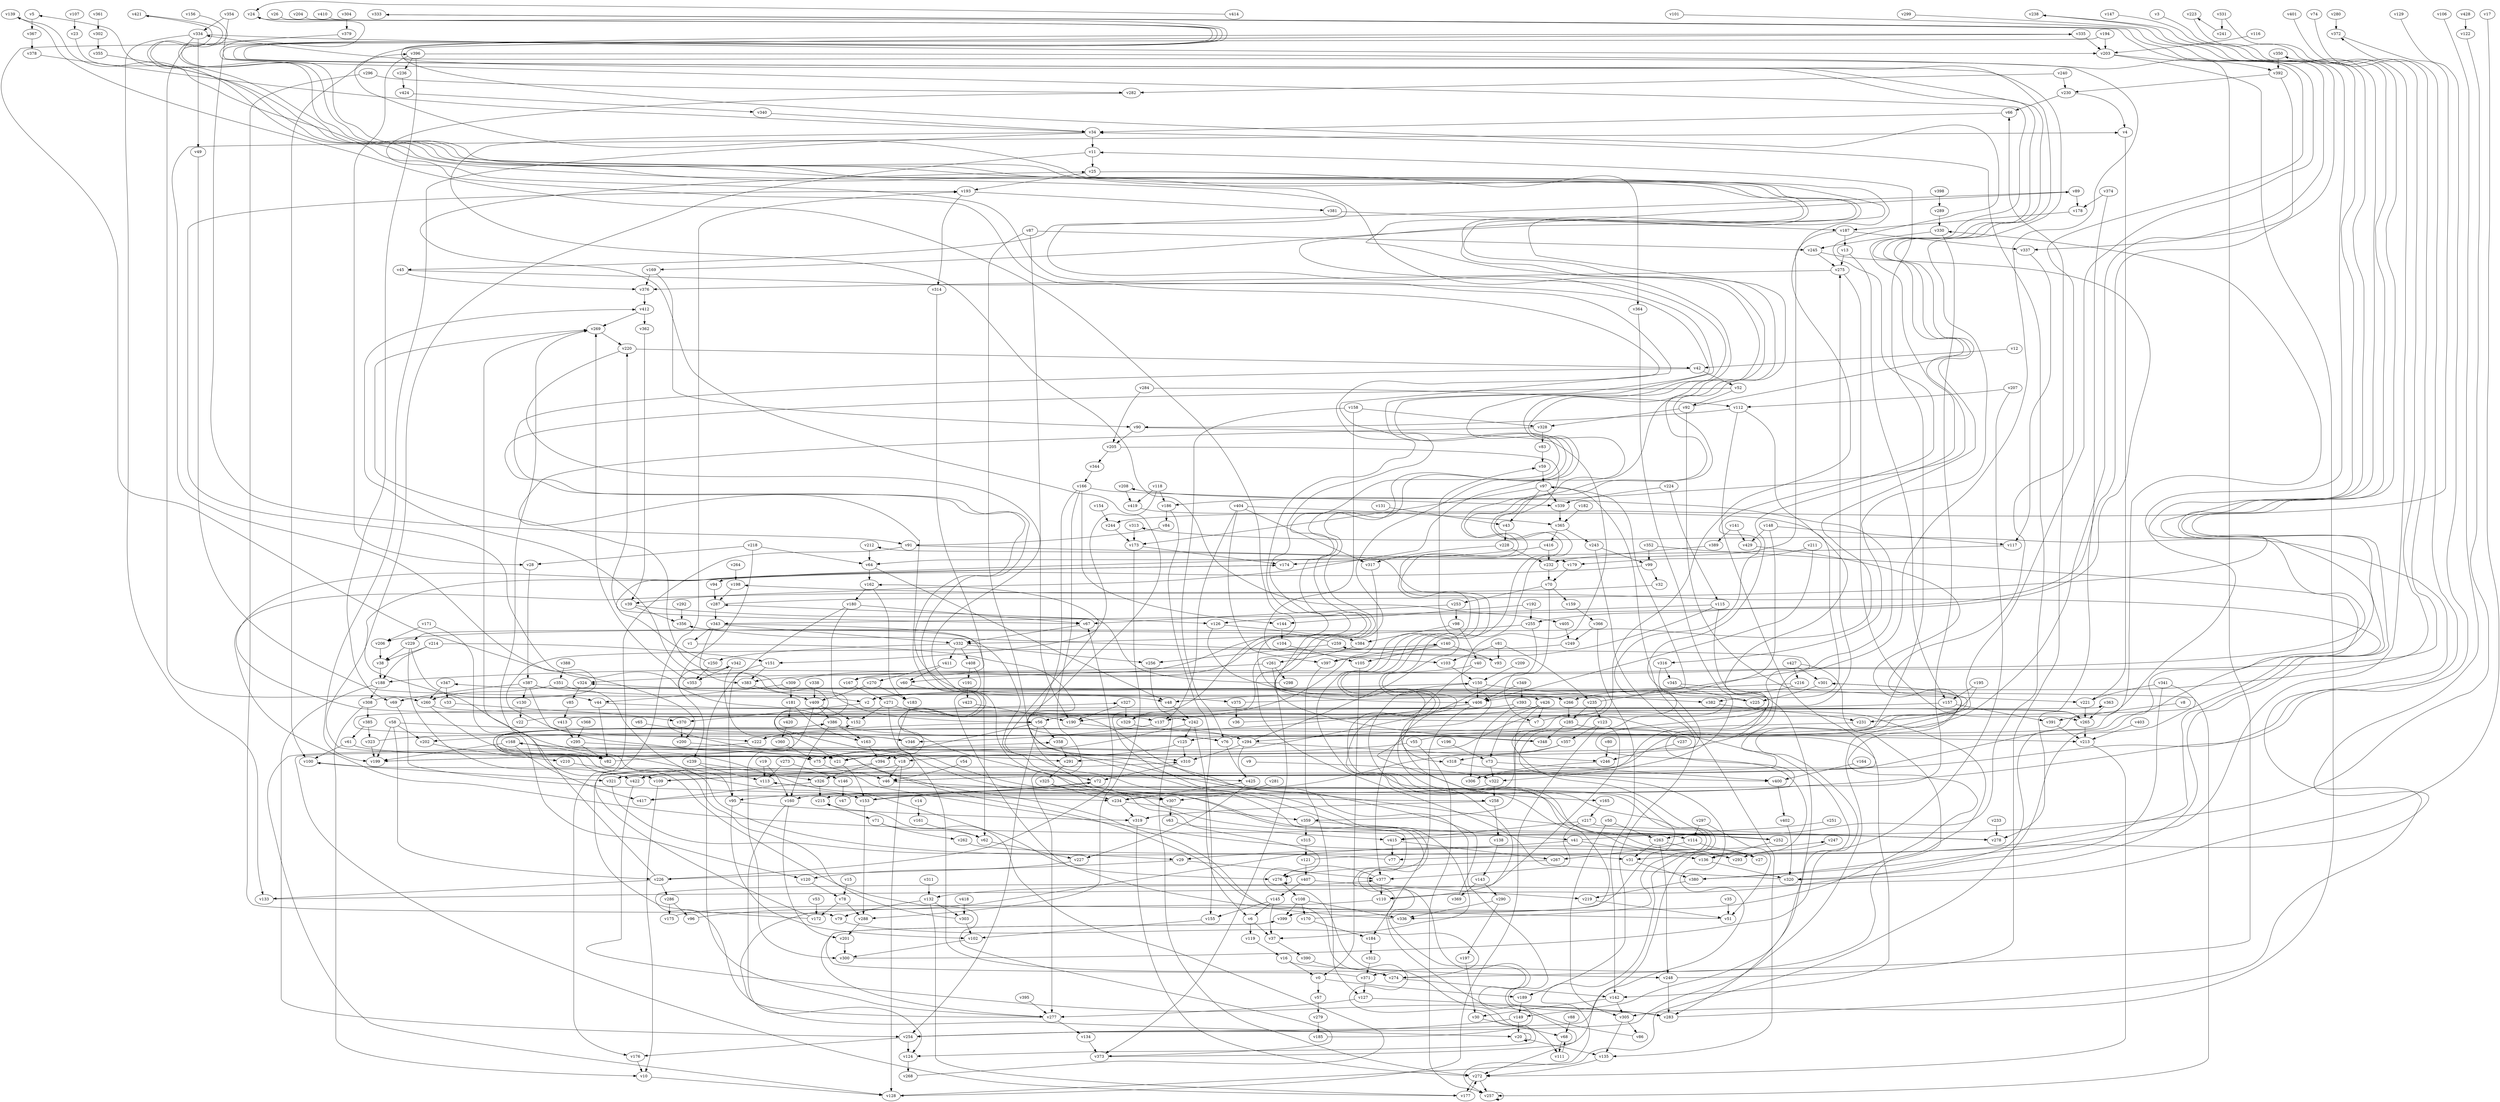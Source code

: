 // Benchmark game 639 - 430 vertices
// time_bound: 59
// targets: v9
digraph G {
    v0 [name="v0", player=1];
    v1 [name="v1", player=1];
    v2 [name="v2", player=1];
    v3 [name="v3", player=1];
    v4 [name="v4", player=0];
    v5 [name="v5", player=1];
    v6 [name="v6", player=0];
    v7 [name="v7", player=0];
    v8 [name="v8", player=0];
    v9 [name="v9", player=1, target=1];
    v10 [name="v10", player=1];
    v11 [name="v11", player=0];
    v12 [name="v12", player=1];
    v13 [name="v13", player=0];
    v14 [name="v14", player=0];
    v15 [name="v15", player=1];
    v16 [name="v16", player=1];
    v17 [name="v17", player=1];
    v18 [name="v18", player=0];
    v19 [name="v19", player=1];
    v20 [name="v20", player=0];
    v21 [name="v21", player=1];
    v22 [name="v22", player=1];
    v23 [name="v23", player=1];
    v24 [name="v24", player=1];
    v25 [name="v25", player=0];
    v26 [name="v26", player=0];
    v27 [name="v27", player=1];
    v28 [name="v28", player=0];
    v29 [name="v29", player=0];
    v30 [name="v30", player=0];
    v31 [name="v31", player=0];
    v32 [name="v32", player=0];
    v33 [name="v33", player=1];
    v34 [name="v34", player=1];
    v35 [name="v35", player=1];
    v36 [name="v36", player=1];
    v37 [name="v37", player=0];
    v38 [name="v38", player=0];
    v39 [name="v39", player=0];
    v40 [name="v40", player=1];
    v41 [name="v41", player=1];
    v42 [name="v42", player=0];
    v43 [name="v43", player=1];
    v44 [name="v44", player=1];
    v45 [name="v45", player=0];
    v46 [name="v46", player=0];
    v47 [name="v47", player=0];
    v48 [name="v48", player=0];
    v49 [name="v49", player=1];
    v50 [name="v50", player=0];
    v51 [name="v51", player=0];
    v52 [name="v52", player=0];
    v53 [name="v53", player=1];
    v54 [name="v54", player=1];
    v55 [name="v55", player=0];
    v56 [name="v56", player=1];
    v57 [name="v57", player=1];
    v58 [name="v58", player=0];
    v59 [name="v59", player=1];
    v60 [name="v60", player=1];
    v61 [name="v61", player=0];
    v62 [name="v62", player=1];
    v63 [name="v63", player=0];
    v64 [name="v64", player=1];
    v65 [name="v65", player=1];
    v66 [name="v66", player=0];
    v67 [name="v67", player=1];
    v68 [name="v68", player=0];
    v69 [name="v69", player=0];
    v70 [name="v70", player=0];
    v71 [name="v71", player=1];
    v72 [name="v72", player=1];
    v73 [name="v73", player=1];
    v74 [name="v74", player=1];
    v75 [name="v75", player=1];
    v76 [name="v76", player=0];
    v77 [name="v77", player=0];
    v78 [name="v78", player=1];
    v79 [name="v79", player=1];
    v80 [name="v80", player=1];
    v81 [name="v81", player=0];
    v82 [name="v82", player=1];
    v83 [name="v83", player=1];
    v84 [name="v84", player=1];
    v85 [name="v85", player=1];
    v86 [name="v86", player=1];
    v87 [name="v87", player=1];
    v88 [name="v88", player=1];
    v89 [name="v89", player=1];
    v90 [name="v90", player=0];
    v91 [name="v91", player=1];
    v92 [name="v92", player=0];
    v93 [name="v93", player=0];
    v94 [name="v94", player=1];
    v95 [name="v95", player=1];
    v96 [name="v96", player=0];
    v97 [name="v97", player=0];
    v98 [name="v98", player=0];
    v99 [name="v99", player=1];
    v100 [name="v100", player=0];
    v101 [name="v101", player=0];
    v102 [name="v102", player=1];
    v103 [name="v103", player=0];
    v104 [name="v104", player=1];
    v105 [name="v105", player=0];
    v106 [name="v106", player=1];
    v107 [name="v107", player=0];
    v108 [name="v108", player=0];
    v109 [name="v109", player=1];
    v110 [name="v110", player=0];
    v111 [name="v111", player=1];
    v112 [name="v112", player=0];
    v113 [name="v113", player=0];
    v114 [name="v114", player=1];
    v115 [name="v115", player=1];
    v116 [name="v116", player=0];
    v117 [name="v117", player=1];
    v118 [name="v118", player=1];
    v119 [name="v119", player=1];
    v120 [name="v120", player=0];
    v121 [name="v121", player=0];
    v122 [name="v122", player=0];
    v123 [name="v123", player=1];
    v124 [name="v124", player=0];
    v125 [name="v125", player=0];
    v126 [name="v126", player=1];
    v127 [name="v127", player=1];
    v128 [name="v128", player=0];
    v129 [name="v129", player=0];
    v130 [name="v130", player=1];
    v131 [name="v131", player=1];
    v132 [name="v132", player=0];
    v133 [name="v133", player=1];
    v134 [name="v134", player=0];
    v135 [name="v135", player=1];
    v136 [name="v136", player=1];
    v137 [name="v137", player=0];
    v138 [name="v138", player=1];
    v139 [name="v139", player=1];
    v140 [name="v140", player=0];
    v141 [name="v141", player=0];
    v142 [name="v142", player=0];
    v143 [name="v143", player=1];
    v144 [name="v144", player=0];
    v145 [name="v145", player=0];
    v146 [name="v146", player=0];
    v147 [name="v147", player=1];
    v148 [name="v148", player=0];
    v149 [name="v149", player=1];
    v150 [name="v150", player=1];
    v151 [name="v151", player=1];
    v152 [name="v152", player=1];
    v153 [name="v153", player=1];
    v154 [name="v154", player=0];
    v155 [name="v155", player=0];
    v156 [name="v156", player=0];
    v157 [name="v157", player=1];
    v158 [name="v158", player=0];
    v159 [name="v159", player=0];
    v160 [name="v160", player=0];
    v161 [name="v161", player=1];
    v162 [name="v162", player=0];
    v163 [name="v163", player=1];
    v164 [name="v164", player=1];
    v165 [name="v165", player=0];
    v166 [name="v166", player=1];
    v167 [name="v167", player=1];
    v168 [name="v168", player=1];
    v169 [name="v169", player=0];
    v170 [name="v170", player=0];
    v171 [name="v171", player=1];
    v172 [name="v172", player=0];
    v173 [name="v173", player=1];
    v174 [name="v174", player=0];
    v175 [name="v175", player=1];
    v176 [name="v176", player=0];
    v177 [name="v177", player=1];
    v178 [name="v178", player=1];
    v179 [name="v179", player=0];
    v180 [name="v180", player=1];
    v181 [name="v181", player=0];
    v182 [name="v182", player=0];
    v183 [name="v183", player=1];
    v184 [name="v184", player=1];
    v185 [name="v185", player=1];
    v186 [name="v186", player=0];
    v187 [name="v187", player=0];
    v188 [name="v188", player=1];
    v189 [name="v189", player=0];
    v190 [name="v190", player=0];
    v191 [name="v191", player=1];
    v192 [name="v192", player=0];
    v193 [name="v193", player=1];
    v194 [name="v194", player=0];
    v195 [name="v195", player=0];
    v196 [name="v196", player=0];
    v197 [name="v197", player=0];
    v198 [name="v198", player=1];
    v199 [name="v199", player=1];
    v200 [name="v200", player=0];
    v201 [name="v201", player=1];
    v202 [name="v202", player=1];
    v203 [name="v203", player=1];
    v204 [name="v204", player=1];
    v205 [name="v205", player=0];
    v206 [name="v206", player=1];
    v207 [name="v207", player=0];
    v208 [name="v208", player=1];
    v209 [name="v209", player=0];
    v210 [name="v210", player=0];
    v211 [name="v211", player=1];
    v212 [name="v212", player=0];
    v213 [name="v213", player=1];
    v214 [name="v214", player=0];
    v215 [name="v215", player=0];
    v216 [name="v216", player=1];
    v217 [name="v217", player=1];
    v218 [name="v218", player=1];
    v219 [name="v219", player=1];
    v220 [name="v220", player=0];
    v221 [name="v221", player=0];
    v222 [name="v222", player=0];
    v223 [name="v223", player=0];
    v224 [name="v224", player=0];
    v225 [name="v225", player=0];
    v226 [name="v226", player=0];
    v227 [name="v227", player=0];
    v228 [name="v228", player=0];
    v229 [name="v229", player=0];
    v230 [name="v230", player=1];
    v231 [name="v231", player=0];
    v232 [name="v232", player=1];
    v233 [name="v233", player=1];
    v234 [name="v234", player=0];
    v235 [name="v235", player=1];
    v236 [name="v236", player=1];
    v237 [name="v237", player=1];
    v238 [name="v238", player=1];
    v239 [name="v239", player=0];
    v240 [name="v240", player=0];
    v241 [name="v241", player=0];
    v242 [name="v242", player=0];
    v243 [name="v243", player=1];
    v244 [name="v244", player=0];
    v245 [name="v245", player=1];
    v246 [name="v246", player=0];
    v247 [name="v247", player=0];
    v248 [name="v248", player=1];
    v249 [name="v249", player=0];
    v250 [name="v250", player=1];
    v251 [name="v251", player=0];
    v252 [name="v252", player=1];
    v253 [name="v253", player=0];
    v254 [name="v254", player=0];
    v255 [name="v255", player=0];
    v256 [name="v256", player=0];
    v257 [name="v257", player=0];
    v258 [name="v258", player=1];
    v259 [name="v259", player=0];
    v260 [name="v260", player=1];
    v261 [name="v261", player=1];
    v262 [name="v262", player=0];
    v263 [name="v263", player=0];
    v264 [name="v264", player=1];
    v265 [name="v265", player=1];
    v266 [name="v266", player=1];
    v267 [name="v267", player=0];
    v268 [name="v268", player=0];
    v269 [name="v269", player=1];
    v270 [name="v270", player=1];
    v271 [name="v271", player=0];
    v272 [name="v272", player=0];
    v273 [name="v273", player=1];
    v274 [name="v274", player=0];
    v275 [name="v275", player=1];
    v276 [name="v276", player=1];
    v277 [name="v277", player=0];
    v278 [name="v278", player=1];
    v279 [name="v279", player=1];
    v280 [name="v280", player=1];
    v281 [name="v281", player=0];
    v282 [name="v282", player=1];
    v283 [name="v283", player=1];
    v284 [name="v284", player=0];
    v285 [name="v285", player=0];
    v286 [name="v286", player=1];
    v287 [name="v287", player=1];
    v288 [name="v288", player=1];
    v289 [name="v289", player=0];
    v290 [name="v290", player=1];
    v291 [name="v291", player=1];
    v292 [name="v292", player=0];
    v293 [name="v293", player=0];
    v294 [name="v294", player=1];
    v295 [name="v295", player=0];
    v296 [name="v296", player=1];
    v297 [name="v297", player=0];
    v298 [name="v298", player=0];
    v299 [name="v299", player=0];
    v300 [name="v300", player=0];
    v301 [name="v301", player=1];
    v302 [name="v302", player=0];
    v303 [name="v303", player=0];
    v304 [name="v304", player=0];
    v305 [name="v305", player=1];
    v306 [name="v306", player=1];
    v307 [name="v307", player=0];
    v308 [name="v308", player=0];
    v309 [name="v309", player=1];
    v310 [name="v310", player=1];
    v311 [name="v311", player=1];
    v312 [name="v312", player=0];
    v313 [name="v313", player=1];
    v314 [name="v314", player=0];
    v315 [name="v315", player=1];
    v316 [name="v316", player=1];
    v317 [name="v317", player=1];
    v318 [name="v318", player=1];
    v319 [name="v319", player=0];
    v320 [name="v320", player=0];
    v321 [name="v321", player=1];
    v322 [name="v322", player=1];
    v323 [name="v323", player=1];
    v324 [name="v324", player=1];
    v325 [name="v325", player=0];
    v326 [name="v326", player=0];
    v327 [name="v327", player=1];
    v328 [name="v328", player=0];
    v329 [name="v329", player=1];
    v330 [name="v330", player=0];
    v331 [name="v331", player=1];
    v332 [name="v332", player=0];
    v333 [name="v333", player=1];
    v334 [name="v334", player=1];
    v335 [name="v335", player=1];
    v336 [name="v336", player=1];
    v337 [name="v337", player=1];
    v338 [name="v338", player=0];
    v339 [name="v339", player=0];
    v340 [name="v340", player=1];
    v341 [name="v341", player=0];
    v342 [name="v342", player=0];
    v343 [name="v343", player=0];
    v344 [name="v344", player=0];
    v345 [name="v345", player=0];
    v346 [name="v346", player=1];
    v347 [name="v347", player=0];
    v348 [name="v348", player=0];
    v349 [name="v349", player=1];
    v350 [name="v350", player=0];
    v351 [name="v351", player=0];
    v352 [name="v352", player=0];
    v353 [name="v353", player=1];
    v354 [name="v354", player=1];
    v355 [name="v355", player=0];
    v356 [name="v356", player=0];
    v357 [name="v357", player=0];
    v358 [name="v358", player=0];
    v359 [name="v359", player=1];
    v360 [name="v360", player=1];
    v361 [name="v361", player=1];
    v362 [name="v362", player=1];
    v363 [name="v363", player=1];
    v364 [name="v364", player=0];
    v365 [name="v365", player=1];
    v366 [name="v366", player=1];
    v367 [name="v367", player=0];
    v368 [name="v368", player=1];
    v369 [name="v369", player=0];
    v370 [name="v370", player=0];
    v371 [name="v371", player=0];
    v372 [name="v372", player=1];
    v373 [name="v373", player=0];
    v374 [name="v374", player=0];
    v375 [name="v375", player=1];
    v376 [name="v376", player=1];
    v377 [name="v377", player=1];
    v378 [name="v378", player=1];
    v379 [name="v379", player=1];
    v380 [name="v380", player=0];
    v381 [name="v381", player=1];
    v382 [name="v382", player=0];
    v383 [name="v383", player=1];
    v384 [name="v384", player=0];
    v385 [name="v385", player=1];
    v386 [name="v386", player=0];
    v387 [name="v387", player=0];
    v388 [name="v388", player=0];
    v389 [name="v389", player=1];
    v390 [name="v390", player=1];
    v391 [name="v391", player=1];
    v392 [name="v392", player=1];
    v393 [name="v393", player=1];
    v394 [name="v394", player=1];
    v395 [name="v395", player=1];
    v396 [name="v396", player=1];
    v397 [name="v397", player=1];
    v398 [name="v398", player=1];
    v399 [name="v399", player=1];
    v400 [name="v400", player=1];
    v401 [name="v401", player=0];
    v402 [name="v402", player=1];
    v403 [name="v403", player=1];
    v404 [name="v404", player=0];
    v405 [name="v405", player=1];
    v406 [name="v406", player=0];
    v407 [name="v407", player=0];
    v408 [name="v408", player=0];
    v409 [name="v409", player=0];
    v410 [name="v410", player=0];
    v411 [name="v411", player=0];
    v412 [name="v412", player=0];
    v413 [name="v413", player=0];
    v414 [name="v414", player=0];
    v415 [name="v415", player=0];
    v416 [name="v416", player=1];
    v417 [name="v417", player=0];
    v418 [name="v418", player=0];
    v419 [name="v419", player=1];
    v420 [name="v420", player=1];
    v421 [name="v421", player=1];
    v422 [name="v422", player=0];
    v423 [name="v423", player=0];
    v424 [name="v424", player=0];
    v425 [name="v425", player=1];
    v426 [name="v426", player=1];
    v427 [name="v427", player=0];
    v428 [name="v428", player=1];
    v429 [name="v429", player=0];

    v0 -> v189;
    v1 -> v76 [constraint="t >= 1"];
    v2 -> v370;
    v3 -> v257 [constraint="t < 14"];
    v4 -> v221;
    v5 -> v367;
    v6 -> v37;
    v7 -> v193 [constraint="t < 14"];
    v8 -> v391;
    v9 -> v322;
    v10 -> v128;
    v11 -> v75;
    v12 -> v42;
    v13 -> v275;
    v14 -> v161;
    v15 -> v78;
    v16 -> v0;
    v17 -> v132 [constraint="t mod 3 == 2"];
    v18 -> v46;
    v19 -> v160;
    v20 -> v135;
    v21 -> v153;
    v22 -> v140 [constraint="t < 6"];
    v23 -> v45 [constraint="t mod 4 == 3"];
    v24 -> v254 [constraint="t < 11"];
    v25 -> v364;
    v26 -> v186 [constraint="t mod 4 == 3"];
    v27 -> v212 [constraint="t < 13"];
    v28 -> v387;
    v29 -> v377;
    v30 -> v68;
    v31 -> v380;
    v32 -> v252 [constraint="t mod 2 == 1"];
    v33 -> v370;
    v34 -> v405 [constraint="t >= 5"];
    v35 -> v51;
    v36 -> v265 [constraint="t < 11"];
    v37 -> v390;
    v38 -> v188;
    v39 -> v356;
    v40 -> v383;
    v41 -> v34;
    v42 -> v394 [constraint="t >= 2"];
    v43 -> v228;
    v44 -> v283 [constraint="t mod 5 == 1"];
    v45 -> v167 [constraint="t < 14"];
    v46 -> v307 [constraint="t < 11"];
    v47 -> v335 [constraint="t >= 4"];
    v48 -> v242;
    v49 -> v2;
    v50 -> v263;
    v51 -> v327 [constraint="t < 14"];
    v52 -> v266 [constraint="t < 13"];
    v53 -> v172;
    v54 -> v46;
    v55 -> v198 [constraint="t < 15"];
    v56 -> v358;
    v57 -> v279;
    v58 -> v46 [constraint="t >= 1"];
    v59 -> v97;
    v60 -> v375;
    v61 -> v100;
    v62 -> v227;
    v63 -> v415;
    v64 -> v48 [constraint="t < 15"];
    v65 -> v346;
    v66 -> v34;
    v67 -> v332;
    v68 -> v111;
    v69 -> v234;
    v70 -> v253;
    v71 -> v262;
    v72 -> v153;
    v73 -> v322;
    v74 -> v324 [constraint="t >= 5"];
    v75 -> v46;
    v76 -> v11;
    v77 -> v386 [constraint="t >= 5"];
    v78 -> v288;
    v79 -> v274 [constraint="t < 15"];
    v80 -> v246;
    v81 -> v93;
    v82 -> v269 [constraint="t < 11"];
    v83 -> v59;
    v84 -> v91;
    v85 -> v413;
    v86 -> v25 [constraint="t mod 2 == 0"];
    v87 -> v190;
    v88 -> v68;
    v89 -> v406 [constraint="t < 8"];
    v90 -> v399 [constraint="t mod 2 == 1"];
    v91 -> v176;
    v92 -> v24 [constraint="t >= 4"];
    v93 -> v356 [constraint="t >= 5"];
    v94 -> v287;
    v95 -> v386 [constraint="t mod 2 == 0"];
    v96 -> v247 [constraint="t >= 5"];
    v97 -> v339;
    v98 -> v384;
    v99 -> v242 [constraint="t mod 3 == 2"];
    v100 -> v321;
    v101 -> v222 [constraint="t >= 5"];
    v102 -> v300;
    v103 -> v150;
    v104 -> v105;
    v105 -> v0;
    v106 -> v77 [constraint="t >= 4"];
    v107 -> v23;
    v108 -> v170;
    v109 -> v330 [constraint="t mod 5 == 0"];
    v110 -> v20 [constraint="t >= 2"];
    v111 -> v68 [constraint="t mod 5 == 0"];
    v112 -> v90;
    v113 -> v336 [constraint="t >= 1"];
    v114 -> v27;
    v115 -> v397 [constraint="t < 10"];
    v116 -> v203;
    v117 -> v94 [constraint="t mod 5 == 1"];
    v118 -> v151;
    v119 -> v16;
    v120 -> v78;
    v121 -> v350 [constraint="t mod 4 == 2"];
    v122 -> v415 [constraint="t < 13"];
    v123 -> v110;
    v124 -> v268;
    v125 -> v310;
    v126 -> v384;
    v127 -> v277;
    v128 -> v113 [constraint="t >= 3"];
    v129 -> v215 [constraint="t >= 3"];
    v130 -> v22;
    v131 -> v43;
    v132 -> v303;
    v133 -> v150 [constraint="t >= 3"];
    v134 -> v373;
    v135 -> v272;
    v136 -> v320;
    v137 -> v346;
    v138 -> v143;
    v139 -> v37 [constraint="t >= 2"];
    v140 -> v93;
    v141 -> v429;
    v142 -> v30;
    v143 -> v369;
    v144 -> v104;
    v145 -> v155;
    v146 -> v47;
    v147 -> v60 [constraint="t mod 5 == 2"];
    v148 -> v429;
    v149 -> v20;
    v150 -> v382;
    v151 -> v277;
    v152 -> v373 [constraint="t >= 1"];
    v153 -> v72;
    v154 -> v244;
    v155 -> v102;
    v156 -> v27 [constraint="t mod 4 == 0"];
    v157 -> v111 [constraint="t mod 5 == 2"];
    v158 -> v103;
    v159 -> v366;
    v160 -> v201;
    v161 -> v62;
    v162 -> v180;
    v163 -> v394;
    v164 -> v400;
    v165 -> v217;
    v166 -> v277;
    v167 -> v271;
    v168 -> v82;
    v169 -> v376;
    v170 -> v421 [constraint="t >= 4"];
    v171 -> v120;
    v172 -> v310 [constraint="t mod 2 == 0"];
    v173 -> v174;
    v174 -> v67 [constraint="t >= 2"];
    v175 -> v301 [constraint="t mod 5 == 1"];
    v176 -> v10;
    v177 -> v358 [constraint="t mod 5 == 0"];
    v178 -> v187;
    v179 -> v70;
    v180 -> v95;
    v181 -> v163;
    v182 -> v365;
    v183 -> v321;
    v184 -> v312;
    v185 -> v162 [constraint="t >= 3"];
    v186 -> v84;
    v187 -> v64;
    v188 -> v308;
    v189 -> v149;
    v190 -> v294;
    v191 -> v423;
    v192 -> v255;
    v193 -> v314;
    v194 -> v200 [constraint="t < 8"];
    v195 -> v157;
    v196 -> v73;
    v197 -> v30;
    v198 -> v287;
    v199 -> v347 [constraint="t mod 4 == 1"];
    v200 -> v124 [constraint="t < 15"];
    v201 -> v300;
    v202 -> v210;
    v203 -> v305;
    v204 -> v206 [constraint="t >= 2"];
    v205 -> v75 [constraint="t < 5"];
    v206 -> v38;
    v207 -> v112;
    v208 -> v419;
    v209 -> v150;
    v210 -> v425;
    v211 -> v406 [constraint="t < 8"];
    v212 -> v64;
    v213 -> v272;
    v214 -> v151;
    v215 -> v71;
    v216 -> v48;
    v217 -> v415;
    v218 -> v239;
    v219 -> v51;
    v220 -> v278 [constraint="t >= 3"];
    v221 -> v265;
    v222 -> v128 [constraint="t < 15"];
    v223 -> v320 [constraint="t >= 4"];
    v224 -> v339;
    v225 -> v342 [constraint="t >= 5"];
    v226 -> v286;
    v227 -> v120;
    v228 -> v232;
    v229 -> v44;
    v230 -> v4;
    v231 -> v165 [constraint="t mod 4 == 1"];
    v232 -> v70;
    v233 -> v278;
    v234 -> v359;
    v235 -> v259 [constraint="t mod 4 == 2"];
    v236 -> v424;
    v237 -> v294 [constraint="t < 9"];
    v238 -> v125 [constraint="t >= 1"];
    v239 -> v113;
    v240 -> v282;
    v241 -> v223 [constraint="t < 8"];
    v242 -> v125;
    v243 -> v189;
    v244 -> v173;
    v245 -> v343 [constraint="t < 14"];
    v246 -> v306;
    v247 -> v293;
    v248 -> v283;
    v249 -> v75 [constraint="t < 8"];
    v250 -> v353;
    v251 -> v263;
    v252 -> v168 [constraint="t mod 5 == 4"];
    v253 -> v67;
    v254 -> v176;
    v255 -> v332 [constraint="t mod 4 == 0"];
    v256 -> v272;
    v257 -> v257 [constraint="t mod 2 == 0"];
    v258 -> v319;
    v259 -> v229 [constraint="t mod 2 == 1"];
    v260 -> v46 [constraint="t < 14"];
    v261 -> v188;
    v262 -> v31;
    v263 -> v293;
    v264 -> v198;
    v265 -> v329 [constraint="t mod 3 == 0"];
    v266 -> v285;
    v267 -> v276;
    v268 -> v215 [constraint="t >= 1"];
    v269 -> v220;
    v270 -> v183;
    v271 -> v274;
    v272 -> v257;
    v273 -> v113;
    v274 -> v142;
    v275 -> v265;
    v276 -> v108;
    v277 -> v377 [constraint="t < 10"];
    v278 -> v412 [constraint="t < 8"];
    v279 -> v185;
    v280 -> v372;
    v281 -> v307;
    v282 -> v426 [constraint="t >= 3"];
    v283 -> v313 [constraint="t >= 4"];
    v284 -> v205;
    v285 -> v348;
    v286 -> v175;
    v287 -> v238 [constraint="t >= 5"];
    v288 -> v201;
    v289 -> v330;
    v290 -> v336;
    v291 -> v325;
    v292 -> v356;
    v293 -> v100 [constraint="t mod 4 == 1"];
    v294 -> v425;
    v295 -> v82;
    v296 -> v79;
    v297 -> v51;
    v298 -> v287 [constraint="t mod 2 == 0"];
    v299 -> v255 [constraint="t < 5"];
    v300 -> v333 [constraint="t >= 1"];
    v301 -> v225;
    v302 -> v355;
    v303 -> v152 [constraint="t mod 3 == 0"];
    v304 -> v379;
    v305 -> v135;
    v306 -> v372 [constraint="t mod 2 == 0"];
    v307 -> v63;
    v308 -> v4 [constraint="t mod 5 == 3"];
    v309 -> v139 [constraint="t < 14"];
    v310 -> v72;
    v311 -> v132;
    v312 -> v371;
    v313 -> v173;
    v314 -> v62;
    v315 -> v121;
    v316 -> v345;
    v317 -> v56;
    v318 -> v400 [constraint="t < 10"];
    v319 -> v272;
    v320 -> v89 [constraint="t < 7"];
    v321 -> v334 [constraint="t < 8"];
    v322 -> v160;
    v323 -> v301 [constraint="t < 10"];
    v324 -> v85;
    v325 -> v234;
    v326 -> v215;
    v327 -> v329;
    v328 -> v258 [constraint="t >= 4"];
    v329 -> v348 [constraint="t mod 2 == 1"];
    v330 -> v245;
    v331 -> v380 [constraint="t >= 1"];
    v332 -> v256;
    v333 -> v254 [constraint="t mod 3 == 1"];
    v334 -> v133;
    v335 -> v100;
    v336 -> v174 [constraint="t mod 5 == 3"];
    v337 -> v117;
    v338 -> v409;
    v339 -> v365;
    v340 -> v34;
    v341 -> v257;
    v342 -> v353;
    v343 -> v167 [constraint="t >= 2"];
    v344 -> v166;
    v345 -> v422 [constraint="t mod 2 == 1"];
    v346 -> v363 [constraint="t < 15"];
    v347 -> v33;
    v348 -> v5 [constraint="t mod 2 == 0"];
    v349 -> v393;
    v350 -> v392;
    v351 -> v260;
    v352 -> v110 [constraint="t mod 4 == 0"];
    v353 -> v269;
    v354 -> v91;
    v355 -> v39 [constraint="t >= 2"];
    v356 -> v272 [constraint="t mod 5 == 2"];
    v357 -> v95 [constraint="t >= 5"];
    v358 -> v291;
    v359 -> v41;
    v360 -> v75;
    v361 -> v302;
    v362 -> v39;
    v363 -> v265;
    v364 -> v322;
    v365 -> v416;
    v366 -> v142;
    v367 -> v378;
    v368 -> v295;
    v369 -> v168 [constraint="t mod 4 == 0"];
    v370 -> v200;
    v371 -> v399 [constraint="t mod 2 == 0"];
    v372 -> v244 [constraint="t < 9"];
    v373 -> v396 [constraint="t mod 3 == 2"];
    v374 -> v278;
    v375 -> v36;
    v376 -> v412;
    v377 -> v276 [constraint="t mod 4 == 1"];
    v378 -> v34 [constraint="t >= 1"];
    v379 -> v169 [constraint="t < 15"];
    v380 -> v219;
    v381 -> v187;
    v382 -> v231;
    v383 -> v409;
    v384 -> v261;
    v385 -> v323;
    v386 -> v76;
    v387 -> v199 [constraint="t < 8"];
    v388 -> v351;
    v389 -> v232;
    v390 -> v274;
    v391 -> v213;
    v392 -> v337;
    v393 -> v371 [constraint="t >= 1"];
    v394 -> v326;
    v395 -> v277;
    v396 -> v69;
    v397 -> v127;
    v398 -> v289;
    v399 -> v277 [constraint="t mod 2 == 0"];
    v400 -> v402;
    v401 -> v2 [constraint="t mod 4 == 0"];
    v402 -> v320;
    v403 -> v213;
    v404 -> v137;
    v405 -> v249;
    v406 -> v202 [constraint="t mod 3 == 0"];
    v407 -> v145;
    v408 -> v191;
    v409 -> v300;
    v410 -> v316 [constraint="t < 12"];
    v411 -> v270;
    v412 -> v362;
    v413 -> v324 [constraint="t < 11"];
    v414 -> v24 [constraint="t mod 3 == 0"];
    v415 -> v267;
    v416 -> v232;
    v417 -> v208 [constraint="t < 11"];
    v418 -> v303;
    v419 -> v136 [constraint="t >= 3"];
    v420 -> v360;
    v421 -> v114 [constraint="t >= 5"];
    v422 -> v283;
    v423 -> v190;
    v424 -> v340;
    v425 -> v227;
    v426 -> v7;
    v427 -> v216;
    v428 -> v122;
    v429 -> v149 [constraint="t mod 5 == 0"];
    v396 -> v28;
    v216 -> v266;
    v87 -> v310;
    v20 -> v20;
    v18 -> v109;
    v39 -> v126;
    v326 -> v417;
    v19 -> v113;
    v412 -> v269;
    v255 -> v377;
    v349 -> v406;
    v153 -> v288;
    v309 -> v44;
    v41 -> v29;
    v25 -> v193;
    v343 -> v383;
    v132 -> v177;
    v250 -> v220;
    v34 -> v199;
    v140 -> v397;
    v166 -> v144;
    v409 -> v152;
    v404 -> v365;
    v252 -> v136;
    v265 -> v213;
    v408 -> v276;
    v273 -> v146;
    v253 -> v98;
    v254 -> v124;
    v56 -> v222;
    v56 -> v254;
    v427 -> v301;
    v229 -> v38;
    v121 -> v407;
    v332 -> v408;
    v217 -> v377;
    v309 -> v181;
    v118 -> v419;
    v218 -> v28;
    v294 -> v310;
    v56 -> v21;
    v334 -> v260;
    v158 -> v328;
    v91 -> v179;
    v342 -> v21;
    v341 -> v320;
    v173 -> v288;
    v45 -> v376;
    v237 -> v246;
    v218 -> v64;
    v55 -> v257;
    v211 -> v179;
    v235 -> v285;
    v327 -> v190;
    v425 -> v234;
    v277 -> v134;
    v328 -> v83;
    v305 -> v86;
    v217 -> v278;
    v371 -> v127;
    v392 -> v230;
    v64 -> v162;
    v341 -> v221;
    v192 -> v144;
    v99 -> v32;
    v148 -> v117;
    v132 -> v79;
    v276 -> v276;
    v426 -> v359;
    v150 -> v406;
    v108 -> v399;
    v13 -> v157;
    v284 -> v112;
    v259 -> v256;
    v308 -> v10;
    v365 -> v243;
    v87 -> v245;
    v112 -> v382;
    v166 -> v72;
    v172 -> v193;
    v52 -> v92;
    v347 -> v260;
    v7 -> v275;
    v332 -> v411;
    v296 -> v282;
    v375 -> v97;
    v334 -> v203;
    v294 -> v59;
    v149 -> v254;
    v290 -> v197;
    v11 -> v25;
    v160 -> v124;
    v109 -> v10;
    v240 -> v230;
    v343 -> v332;
    v170 -> v184;
    v332 -> v250;
    v343 -> v1;
    v426 -> v73;
    v271 -> v152;
    v228 -> v317;
    v297 -> v114;
    v205 -> v344;
    v393 -> v306;
    v352 -> v99;
    v426 -> v137;
    v270 -> v409;
    v226 -> v269;
    v157 -> v391;
    v286 -> v96;
    v269 -> v109;
    v61 -> v291;
    v58 -> v199;
    v141 -> v389;
    v415 -> v77;
    v168 -> v199;
    v275 -> v376;
    v55 -> v21;
    v195 -> v231;
    v229 -> v422;
    v44 -> v82;
    v303 -> v102;
    v18 -> v128;
    v177 -> v272;
    v145 -> v6;
    v168 -> v417;
    v126 -> v266;
    v260 -> v18;
    v295 -> v21;
    v97 -> v173;
    v180 -> v67;
    v214 -> v38;
    v158 -> v76;
    v407 -> v219;
    v97 -> v135;
    v334 -> v49;
    v41 -> v136;
    v207 -> v31;
    v145 -> v37;
    v261 -> v373;
    v261 -> v298;
    v404 -> v397;
    v394 -> v422;
    v248 -> v66;
    v393 -> v190;
    v95 -> v319;
    v187 -> v337;
    v245 -> v275;
    v90 -> v205;
    v169 -> v90;
    v148 -> v406;
    v224 -> v115;
    v108 -> v336;
    v70 -> v7;
    v294 -> v246;
    v385 -> v61;
    v325 -> v307;
    v330 -> v234;
    v345 -> v225;
    v427 -> v380;
    v143 -> v290;
    v235 -> v123;
    v411 -> v60;
    v81 -> v103;
    v258 -> v138;
    v396 -> v274;
    v351 -> v153;
    v359 -> v315;
    v220 -> v42;
    v387 -> v130;
    v181 -> v420;
    v230 -> v66;
    v180 -> v56;
    v404 -> v317;
    v187 -> v13;
    v171 -> v206;
    v243 -> v99;
    v272 -> v177;
    v71 -> v62;
    v357 -> v318;
    v203 -> v392;
    v115 -> v283;
    v323 -> v199;
    v239 -> v326;
    v234 -> v319;
    v285 -> v213;
    v140 -> v105;
    v70 -> v159;
    v242 -> v75;
    v114 -> v267;
    v81 -> v235;
    v89 -> v178;
    v42 -> v52;
    v386 -> v160;
    v6 -> v119;
    v416 -> v174;
    v316 -> v291;
    v58 -> v226;
    v58 -> v202;
    v92 -> v221;
    v34 -> v11;
    v242 -> v155;
    v406 -> v184;
    v387 -> v48;
    v226 -> v67;
    v112 -> v142;
    v162 -> v183;
    v118 -> v186;
    v29 -> v226;
    v396 -> v236;
    v92 -> v328;
    v321 -> v29;
    v127 -> v283;
    v271 -> v137;
    v150 -> v2;
    v409 -> v386;
    v335 -> v203;
    v76 -> v425;
    v308 -> v385;
    v151 -> v383;
    v366 -> v249;
    v78 -> v172;
    v387 -> v69;
    v40 -> v318;
    v263 -> v248;
    v188 -> v254;
    v226 -> v133;
    v413 -> v295;
    v50 -> v305;
    v123 -> v128;
    v377 -> v110;
    v186 -> v6;
    v123 -> v357;
    v331 -> v241;
    v16 -> v248;
    v142 -> v305;
    v287 -> v343;
    v194 -> v203;
    v73 -> v400;
    v386 -> v163;
    v0 -> v57;
    v214 -> v188;
    v115 -> v126;
    v263 -> v31;
    v193 -> v381;
    v97 -> v43;
    v354 -> v334;
    v374 -> v178;
    v322 -> v258;
    v125 -> v18;
    v98 -> v40;
    v166 -> v339;
    v387 -> v222;
    v95 -> v102;
}
